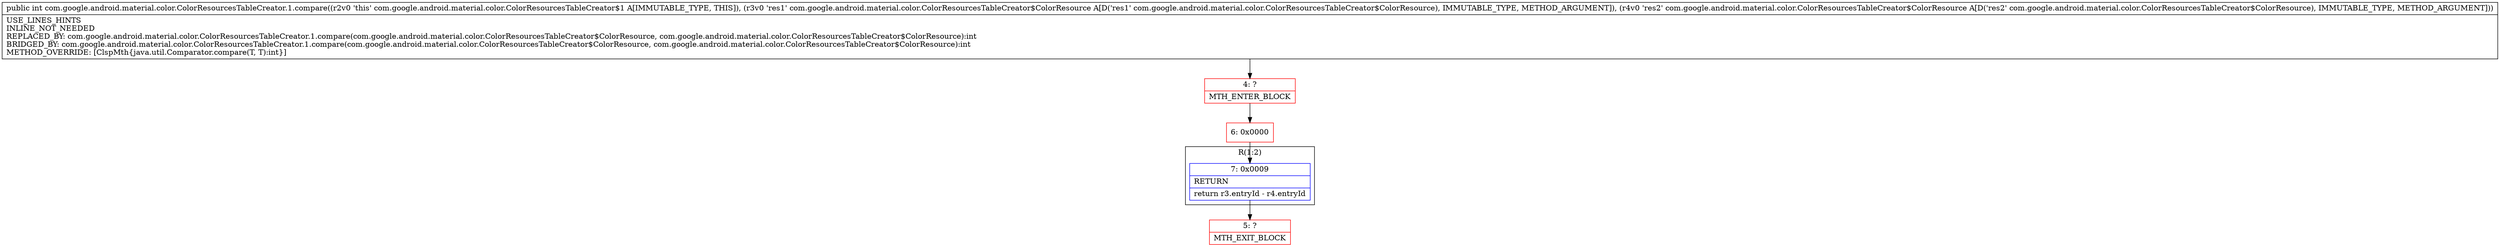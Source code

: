 digraph "CFG forcom.google.android.material.color.ColorResourcesTableCreator.1.compare(Lcom\/google\/android\/material\/color\/ColorResourcesTableCreator$ColorResource;Lcom\/google\/android\/material\/color\/ColorResourcesTableCreator$ColorResource;)I" {
subgraph cluster_Region_194890464 {
label = "R(1:2)";
node [shape=record,color=blue];
Node_7 [shape=record,label="{7\:\ 0x0009|RETURN\l|return r3.entryId \- r4.entryId\l}"];
}
Node_4 [shape=record,color=red,label="{4\:\ ?|MTH_ENTER_BLOCK\l}"];
Node_6 [shape=record,color=red,label="{6\:\ 0x0000}"];
Node_5 [shape=record,color=red,label="{5\:\ ?|MTH_EXIT_BLOCK\l}"];
MethodNode[shape=record,label="{public int com.google.android.material.color.ColorResourcesTableCreator.1.compare((r2v0 'this' com.google.android.material.color.ColorResourcesTableCreator$1 A[IMMUTABLE_TYPE, THIS]), (r3v0 'res1' com.google.android.material.color.ColorResourcesTableCreator$ColorResource A[D('res1' com.google.android.material.color.ColorResourcesTableCreator$ColorResource), IMMUTABLE_TYPE, METHOD_ARGUMENT]), (r4v0 'res2' com.google.android.material.color.ColorResourcesTableCreator$ColorResource A[D('res2' com.google.android.material.color.ColorResourcesTableCreator$ColorResource), IMMUTABLE_TYPE, METHOD_ARGUMENT]))  | USE_LINES_HINTS\lINLINE_NOT_NEEDED\lREPLACED_BY: com.google.android.material.color.ColorResourcesTableCreator.1.compare(com.google.android.material.color.ColorResourcesTableCreator$ColorResource, com.google.android.material.color.ColorResourcesTableCreator$ColorResource):int\lBRIDGED_BY: com.google.android.material.color.ColorResourcesTableCreator.1.compare(com.google.android.material.color.ColorResourcesTableCreator$ColorResource, com.google.android.material.color.ColorResourcesTableCreator$ColorResource):int\lMETHOD_OVERRIDE: [ClspMth\{java.util.Comparator.compare(T, T):int\}]\l}"];
MethodNode -> Node_4;Node_7 -> Node_5;
Node_4 -> Node_6;
Node_6 -> Node_7;
}

